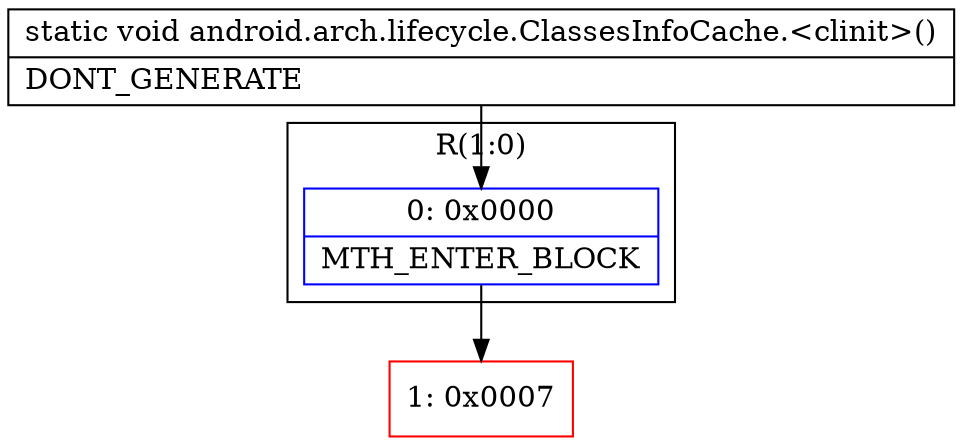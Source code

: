 digraph "CFG forandroid.arch.lifecycle.ClassesInfoCache.\<clinit\>()V" {
subgraph cluster_Region_773092333 {
label = "R(1:0)";
node [shape=record,color=blue];
Node_0 [shape=record,label="{0\:\ 0x0000|MTH_ENTER_BLOCK\l}"];
}
Node_1 [shape=record,color=red,label="{1\:\ 0x0007}"];
MethodNode[shape=record,label="{static void android.arch.lifecycle.ClassesInfoCache.\<clinit\>()  | DONT_GENERATE\l}"];
MethodNode -> Node_0;
Node_0 -> Node_1;
}

